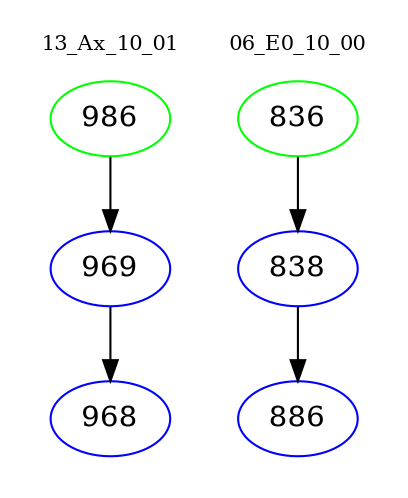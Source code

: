 digraph{
subgraph cluster_0 {
color = white
label = "13_Ax_10_01";
fontsize=10;
T0_986 [label="986", color="green"]
T0_986 -> T0_969 [color="black"]
T0_969 [label="969", color="blue"]
T0_969 -> T0_968 [color="black"]
T0_968 [label="968", color="blue"]
}
subgraph cluster_1 {
color = white
label = "06_E0_10_00";
fontsize=10;
T1_836 [label="836", color="green"]
T1_836 -> T1_838 [color="black"]
T1_838 [label="838", color="blue"]
T1_838 -> T1_886 [color="black"]
T1_886 [label="886", color="blue"]
}
}
